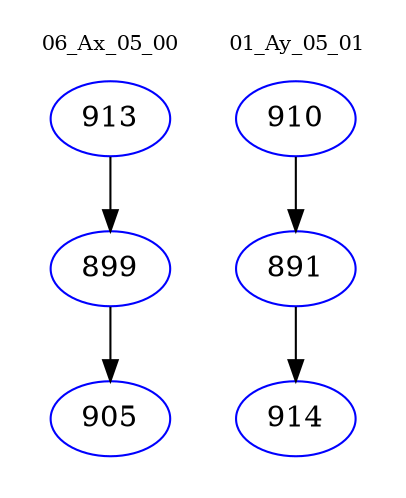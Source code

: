 digraph{
subgraph cluster_0 {
color = white
label = "06_Ax_05_00";
fontsize=10;
T0_913 [label="913", color="blue"]
T0_913 -> T0_899 [color="black"]
T0_899 [label="899", color="blue"]
T0_899 -> T0_905 [color="black"]
T0_905 [label="905", color="blue"]
}
subgraph cluster_1 {
color = white
label = "01_Ay_05_01";
fontsize=10;
T1_910 [label="910", color="blue"]
T1_910 -> T1_891 [color="black"]
T1_891 [label="891", color="blue"]
T1_891 -> T1_914 [color="black"]
T1_914 [label="914", color="blue"]
}
}
